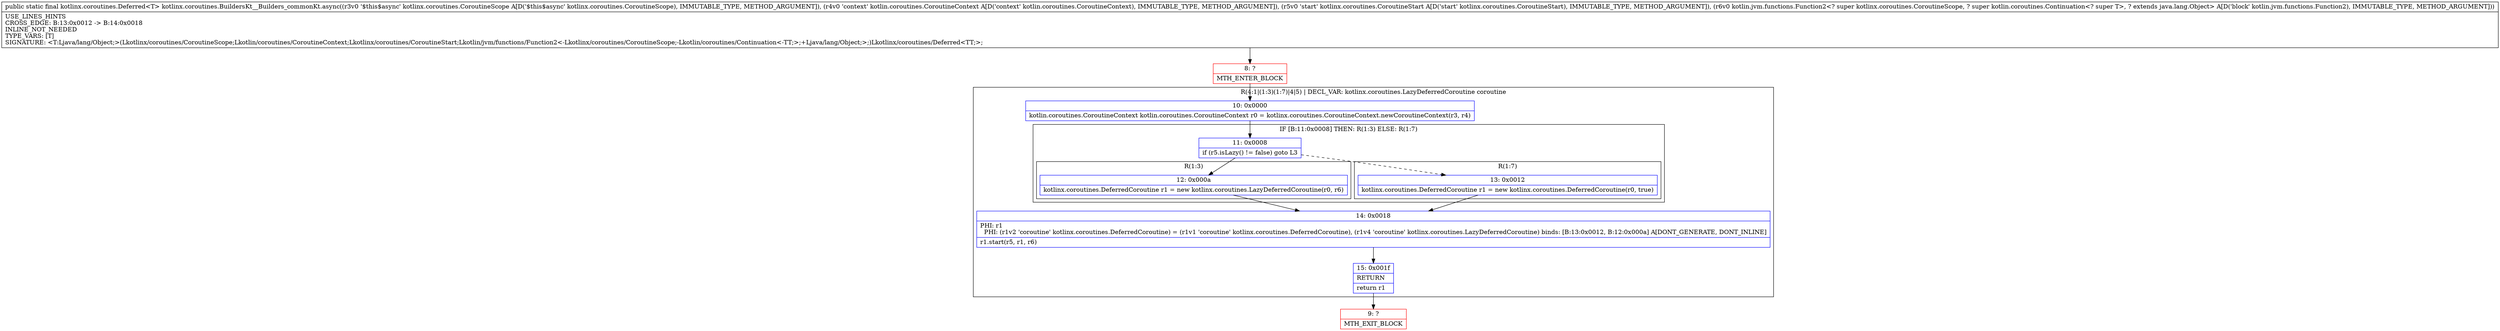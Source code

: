 digraph "CFG forkotlinx.coroutines.BuildersKt__Builders_commonKt.async(Lkotlinx\/coroutines\/CoroutineScope;Lkotlin\/coroutines\/CoroutineContext;Lkotlinx\/coroutines\/CoroutineStart;Lkotlin\/jvm\/functions\/Function2;)Lkotlinx\/coroutines\/Deferred;" {
subgraph cluster_Region_1277024164 {
label = "R(4:1|(1:3)(1:7)|4|5) | DECL_VAR: kotlinx.coroutines.LazyDeferredCoroutine coroutine\l";
node [shape=record,color=blue];
Node_10 [shape=record,label="{10\:\ 0x0000|kotlin.coroutines.CoroutineContext kotlin.coroutines.CoroutineContext r0 = kotlinx.coroutines.CoroutineContext.newCoroutineContext(r3, r4)\l}"];
subgraph cluster_IfRegion_1428202951 {
label = "IF [B:11:0x0008] THEN: R(1:3) ELSE: R(1:7)";
node [shape=record,color=blue];
Node_11 [shape=record,label="{11\:\ 0x0008|if (r5.isLazy() != false) goto L3\l}"];
subgraph cluster_Region_2105323685 {
label = "R(1:3)";
node [shape=record,color=blue];
Node_12 [shape=record,label="{12\:\ 0x000a|kotlinx.coroutines.DeferredCoroutine r1 = new kotlinx.coroutines.LazyDeferredCoroutine(r0, r6)\l}"];
}
subgraph cluster_Region_781721649 {
label = "R(1:7)";
node [shape=record,color=blue];
Node_13 [shape=record,label="{13\:\ 0x0012|kotlinx.coroutines.DeferredCoroutine r1 = new kotlinx.coroutines.DeferredCoroutine(r0, true)\l}"];
}
}
Node_14 [shape=record,label="{14\:\ 0x0018|PHI: r1 \l  PHI: (r1v2 'coroutine' kotlinx.coroutines.DeferredCoroutine) = (r1v1 'coroutine' kotlinx.coroutines.DeferredCoroutine), (r1v4 'coroutine' kotlinx.coroutines.LazyDeferredCoroutine) binds: [B:13:0x0012, B:12:0x000a] A[DONT_GENERATE, DONT_INLINE]\l|r1.start(r5, r1, r6)\l}"];
Node_15 [shape=record,label="{15\:\ 0x001f|RETURN\l|return r1\l}"];
}
Node_8 [shape=record,color=red,label="{8\:\ ?|MTH_ENTER_BLOCK\l}"];
Node_9 [shape=record,color=red,label="{9\:\ ?|MTH_EXIT_BLOCK\l}"];
MethodNode[shape=record,label="{public static final kotlinx.coroutines.Deferred\<T\> kotlinx.coroutines.BuildersKt__Builders_commonKt.async((r3v0 '$this$async' kotlinx.coroutines.CoroutineScope A[D('$this$async' kotlinx.coroutines.CoroutineScope), IMMUTABLE_TYPE, METHOD_ARGUMENT]), (r4v0 'context' kotlin.coroutines.CoroutineContext A[D('context' kotlin.coroutines.CoroutineContext), IMMUTABLE_TYPE, METHOD_ARGUMENT]), (r5v0 'start' kotlinx.coroutines.CoroutineStart A[D('start' kotlinx.coroutines.CoroutineStart), IMMUTABLE_TYPE, METHOD_ARGUMENT]), (r6v0 kotlin.jvm.functions.Function2\<? super kotlinx.coroutines.CoroutineScope, ? super kotlin.coroutines.Continuation\<? super T\>, ? extends java.lang.Object\> A[D('block' kotlin.jvm.functions.Function2), IMMUTABLE_TYPE, METHOD_ARGUMENT]))  | USE_LINES_HINTS\lCROSS_EDGE: B:13:0x0012 \-\> B:14:0x0018\lINLINE_NOT_NEEDED\lTYPE_VARS: [T]\lSIGNATURE: \<T:Ljava\/lang\/Object;\>(Lkotlinx\/coroutines\/CoroutineScope;Lkotlin\/coroutines\/CoroutineContext;Lkotlinx\/coroutines\/CoroutineStart;Lkotlin\/jvm\/functions\/Function2\<\-Lkotlinx\/coroutines\/CoroutineScope;\-Lkotlin\/coroutines\/Continuation\<\-TT;\>;+Ljava\/lang\/Object;\>;)Lkotlinx\/coroutines\/Deferred\<TT;\>;\l}"];
MethodNode -> Node_8;Node_10 -> Node_11;
Node_11 -> Node_12;
Node_11 -> Node_13[style=dashed];
Node_12 -> Node_14;
Node_13 -> Node_14;
Node_14 -> Node_15;
Node_15 -> Node_9;
Node_8 -> Node_10;
}

